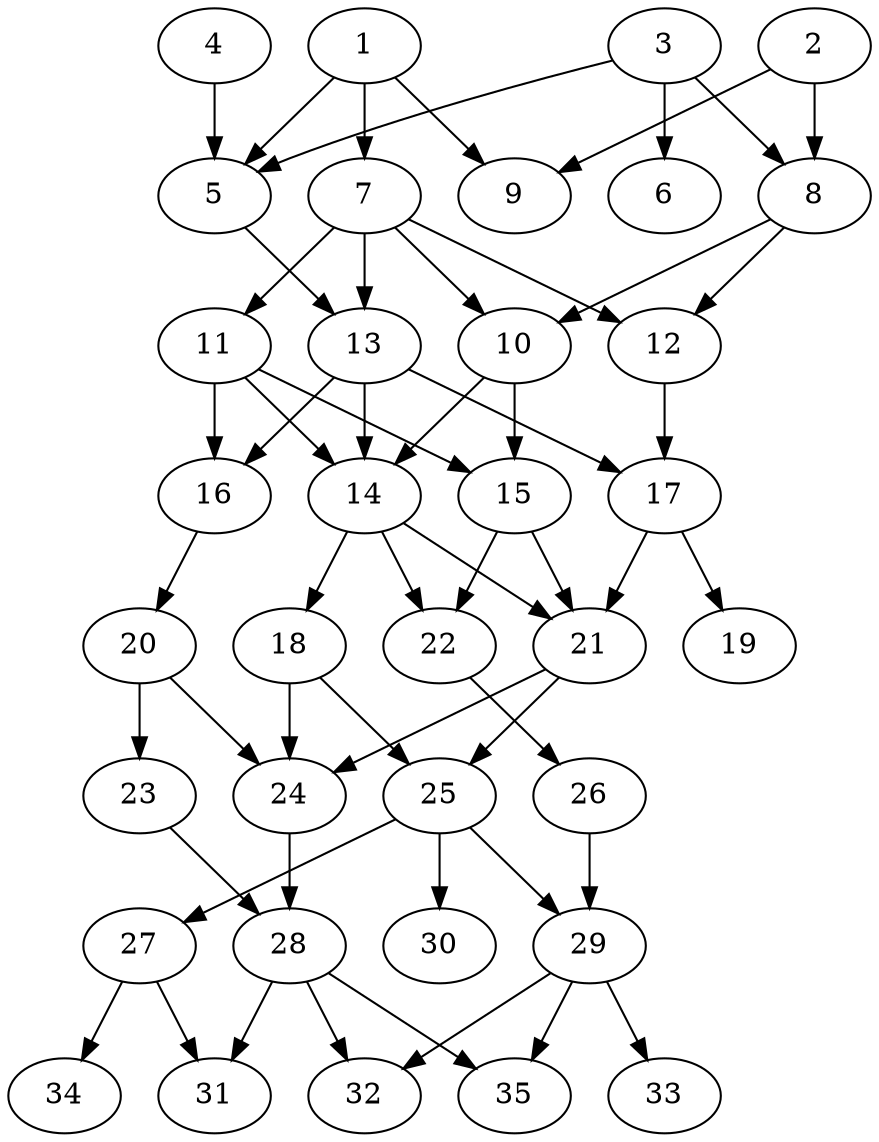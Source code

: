 // DAG automatically generated by daggen at Thu Oct  3 14:05:37 2019
// ./daggen --dot -n 35 --ccr 0.5 --fat 0.5 --regular 0.9 --density 0.6 --mindata 5242880 --maxdata 52428800 
digraph G {
  1 [size="76480512", alpha="0.09", expect_size="38240256"] 
  1 -> 5 [size ="38240256"]
  1 -> 7 [size ="38240256"]
  1 -> 9 [size ="38240256"]
  2 [size="39645184", alpha="0.15", expect_size="19822592"] 
  2 -> 8 [size ="19822592"]
  2 -> 9 [size ="19822592"]
  3 [size="16193536", alpha="0.09", expect_size="8096768"] 
  3 -> 5 [size ="8096768"]
  3 -> 6 [size ="8096768"]
  3 -> 8 [size ="8096768"]
  4 [size="18737152", alpha="0.18", expect_size="9368576"] 
  4 -> 5 [size ="9368576"]
  5 [size="56569856", alpha="0.07", expect_size="28284928"] 
  5 -> 13 [size ="28284928"]
  6 [size="104740864", alpha="0.04", expect_size="52370432"] 
  7 [size="96845824", alpha="0.09", expect_size="48422912"] 
  7 -> 10 [size ="48422912"]
  7 -> 11 [size ="48422912"]
  7 -> 12 [size ="48422912"]
  7 -> 13 [size ="48422912"]
  8 [size="71452672", alpha="0.16", expect_size="35726336"] 
  8 -> 10 [size ="35726336"]
  8 -> 12 [size ="35726336"]
  9 [size="65540096", alpha="0.16", expect_size="32770048"] 
  10 [size="55091200", alpha="0.19", expect_size="27545600"] 
  10 -> 14 [size ="27545600"]
  10 -> 15 [size ="27545600"]
  11 [size="14823424", alpha="0.09", expect_size="7411712"] 
  11 -> 14 [size ="7411712"]
  11 -> 15 [size ="7411712"]
  11 -> 16 [size ="7411712"]
  12 [size="57823232", alpha="0.00", expect_size="28911616"] 
  12 -> 17 [size ="28911616"]
  13 [size="34002944", alpha="0.00", expect_size="17001472"] 
  13 -> 14 [size ="17001472"]
  13 -> 16 [size ="17001472"]
  13 -> 17 [size ="17001472"]
  14 [size="77721600", alpha="0.20", expect_size="38860800"] 
  14 -> 18 [size ="38860800"]
  14 -> 21 [size ="38860800"]
  14 -> 22 [size ="38860800"]
  15 [size="66277376", alpha="0.07", expect_size="33138688"] 
  15 -> 21 [size ="33138688"]
  15 -> 22 [size ="33138688"]
  16 [size="97372160", alpha="0.01", expect_size="48686080"] 
  16 -> 20 [size ="48686080"]
  17 [size="22575104", alpha="0.18", expect_size="11287552"] 
  17 -> 19 [size ="11287552"]
  17 -> 21 [size ="11287552"]
  18 [size="62699520", alpha="0.01", expect_size="31349760"] 
  18 -> 24 [size ="31349760"]
  18 -> 25 [size ="31349760"]
  19 [size="43702272", alpha="0.15", expect_size="21851136"] 
  20 [size="25565184", alpha="0.14", expect_size="12782592"] 
  20 -> 23 [size ="12782592"]
  20 -> 24 [size ="12782592"]
  21 [size="21831680", alpha="0.06", expect_size="10915840"] 
  21 -> 24 [size ="10915840"]
  21 -> 25 [size ="10915840"]
  22 [size="64479232", alpha="0.05", expect_size="32239616"] 
  22 -> 26 [size ="32239616"]
  23 [size="65869824", alpha="0.05", expect_size="32934912"] 
  23 -> 28 [size ="32934912"]
  24 [size="68165632", alpha="0.07", expect_size="34082816"] 
  24 -> 28 [size ="34082816"]
  25 [size="66963456", alpha="0.19", expect_size="33481728"] 
  25 -> 27 [size ="33481728"]
  25 -> 29 [size ="33481728"]
  25 -> 30 [size ="33481728"]
  26 [size="99313664", alpha="0.10", expect_size="49656832"] 
  26 -> 29 [size ="49656832"]
  27 [size="102473728", alpha="0.00", expect_size="51236864"] 
  27 -> 31 [size ="51236864"]
  27 -> 34 [size ="51236864"]
  28 [size="90802176", alpha="0.03", expect_size="45401088"] 
  28 -> 31 [size ="45401088"]
  28 -> 32 [size ="45401088"]
  28 -> 35 [size ="45401088"]
  29 [size="97460224", alpha="0.17", expect_size="48730112"] 
  29 -> 32 [size ="48730112"]
  29 -> 33 [size ="48730112"]
  29 -> 35 [size ="48730112"]
  30 [size="74145792", alpha="0.01", expect_size="37072896"] 
  31 [size="44584960", alpha="0.06", expect_size="22292480"] 
  32 [size="74774528", alpha="0.01", expect_size="37387264"] 
  33 [size="99502080", alpha="0.01", expect_size="49751040"] 
  34 [size="30107648", alpha="0.15", expect_size="15053824"] 
  35 [size="63584256", alpha="0.01", expect_size="31792128"] 
}
